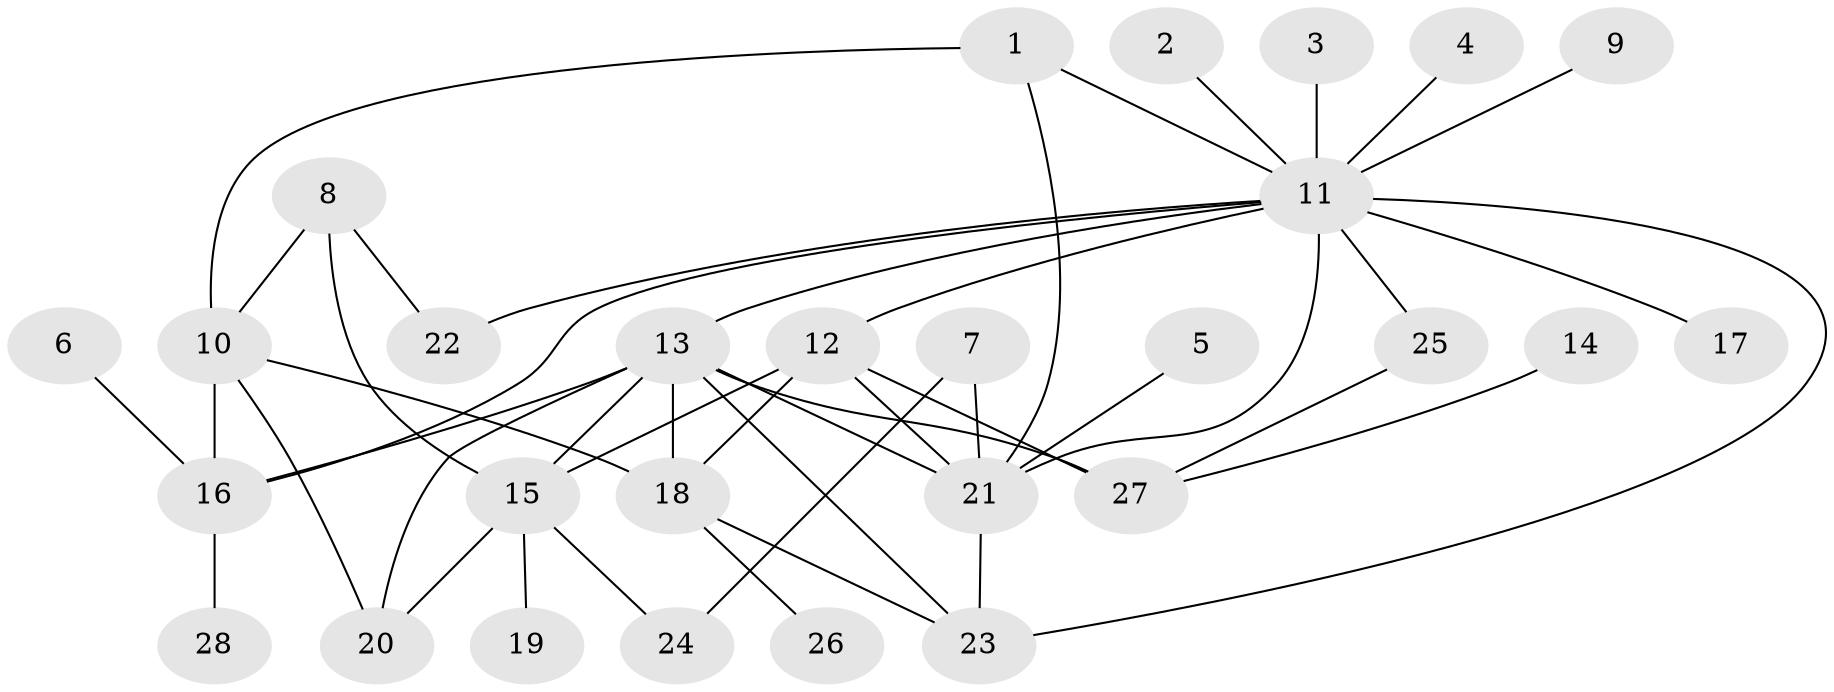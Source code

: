 // original degree distribution, {17: 0.017857142857142856, 7: 0.03571428571428571, 13: 0.017857142857142856, 4: 0.10714285714285714, 5: 0.017857142857142856, 3: 0.08928571428571429, 8: 0.017857142857142856, 2: 0.23214285714285715, 1: 0.39285714285714285, 6: 0.07142857142857142}
// Generated by graph-tools (version 1.1) at 2025/01/03/09/25 03:01:44]
// undirected, 28 vertices, 45 edges
graph export_dot {
graph [start="1"]
  node [color=gray90,style=filled];
  1;
  2;
  3;
  4;
  5;
  6;
  7;
  8;
  9;
  10;
  11;
  12;
  13;
  14;
  15;
  16;
  17;
  18;
  19;
  20;
  21;
  22;
  23;
  24;
  25;
  26;
  27;
  28;
  1 -- 10 [weight=1.0];
  1 -- 11 [weight=1.0];
  1 -- 21 [weight=1.0];
  2 -- 11 [weight=1.0];
  3 -- 11 [weight=1.0];
  4 -- 11 [weight=1.0];
  5 -- 21 [weight=1.0];
  6 -- 16 [weight=1.0];
  7 -- 21 [weight=2.0];
  7 -- 24 [weight=1.0];
  8 -- 10 [weight=1.0];
  8 -- 15 [weight=1.0];
  8 -- 22 [weight=1.0];
  9 -- 11 [weight=1.0];
  10 -- 16 [weight=1.0];
  10 -- 18 [weight=1.0];
  10 -- 20 [weight=1.0];
  11 -- 12 [weight=1.0];
  11 -- 13 [weight=1.0];
  11 -- 16 [weight=1.0];
  11 -- 17 [weight=1.0];
  11 -- 21 [weight=2.0];
  11 -- 22 [weight=1.0];
  11 -- 23 [weight=1.0];
  11 -- 25 [weight=1.0];
  12 -- 15 [weight=1.0];
  12 -- 18 [weight=1.0];
  12 -- 21 [weight=1.0];
  12 -- 27 [weight=1.0];
  13 -- 15 [weight=1.0];
  13 -- 16 [weight=1.0];
  13 -- 18 [weight=1.0];
  13 -- 20 [weight=2.0];
  13 -- 21 [weight=4.0];
  13 -- 23 [weight=1.0];
  13 -- 27 [weight=2.0];
  14 -- 27 [weight=1.0];
  15 -- 19 [weight=1.0];
  15 -- 20 [weight=1.0];
  15 -- 24 [weight=1.0];
  16 -- 28 [weight=1.0];
  18 -- 23 [weight=1.0];
  18 -- 26 [weight=1.0];
  21 -- 23 [weight=1.0];
  25 -- 27 [weight=1.0];
}

